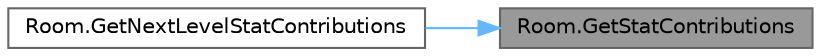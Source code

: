 digraph "Room.GetStatContributions"
{
 // INTERACTIVE_SVG=YES
 // LATEX_PDF_SIZE
  bgcolor="transparent";
  edge [fontname=Helvetica,fontsize=10,labelfontname=Helvetica,labelfontsize=10];
  node [fontname=Helvetica,fontsize=10,shape=box,height=0.2,width=0.4];
  rankdir="RL";
  Node1 [id="Node000001",label="Room.GetStatContributions",height=0.2,width=0.4,color="gray40", fillcolor="grey60", style="filled", fontcolor="black",tooltip="이 방이 함선 스탯에 기여하는 값을 반환 각 파생 클래스에서 구현해야 함"];
  Node1 -> Node2 [id="edge1_Node000001_Node000002",dir="back",color="steelblue1",style="solid",tooltip=" "];
  Node2 [id="Node000002",label="Room.GetNextLevelStatContributions",height=0.2,width=0.4,color="grey40", fillcolor="white", style="filled",URL="$class_room.html#abf5957c928b44ff6462c72a50efff69a",tooltip="다음 업그레이드 레벨에서의 스탯 기여도 미리보기 반환"];
}
